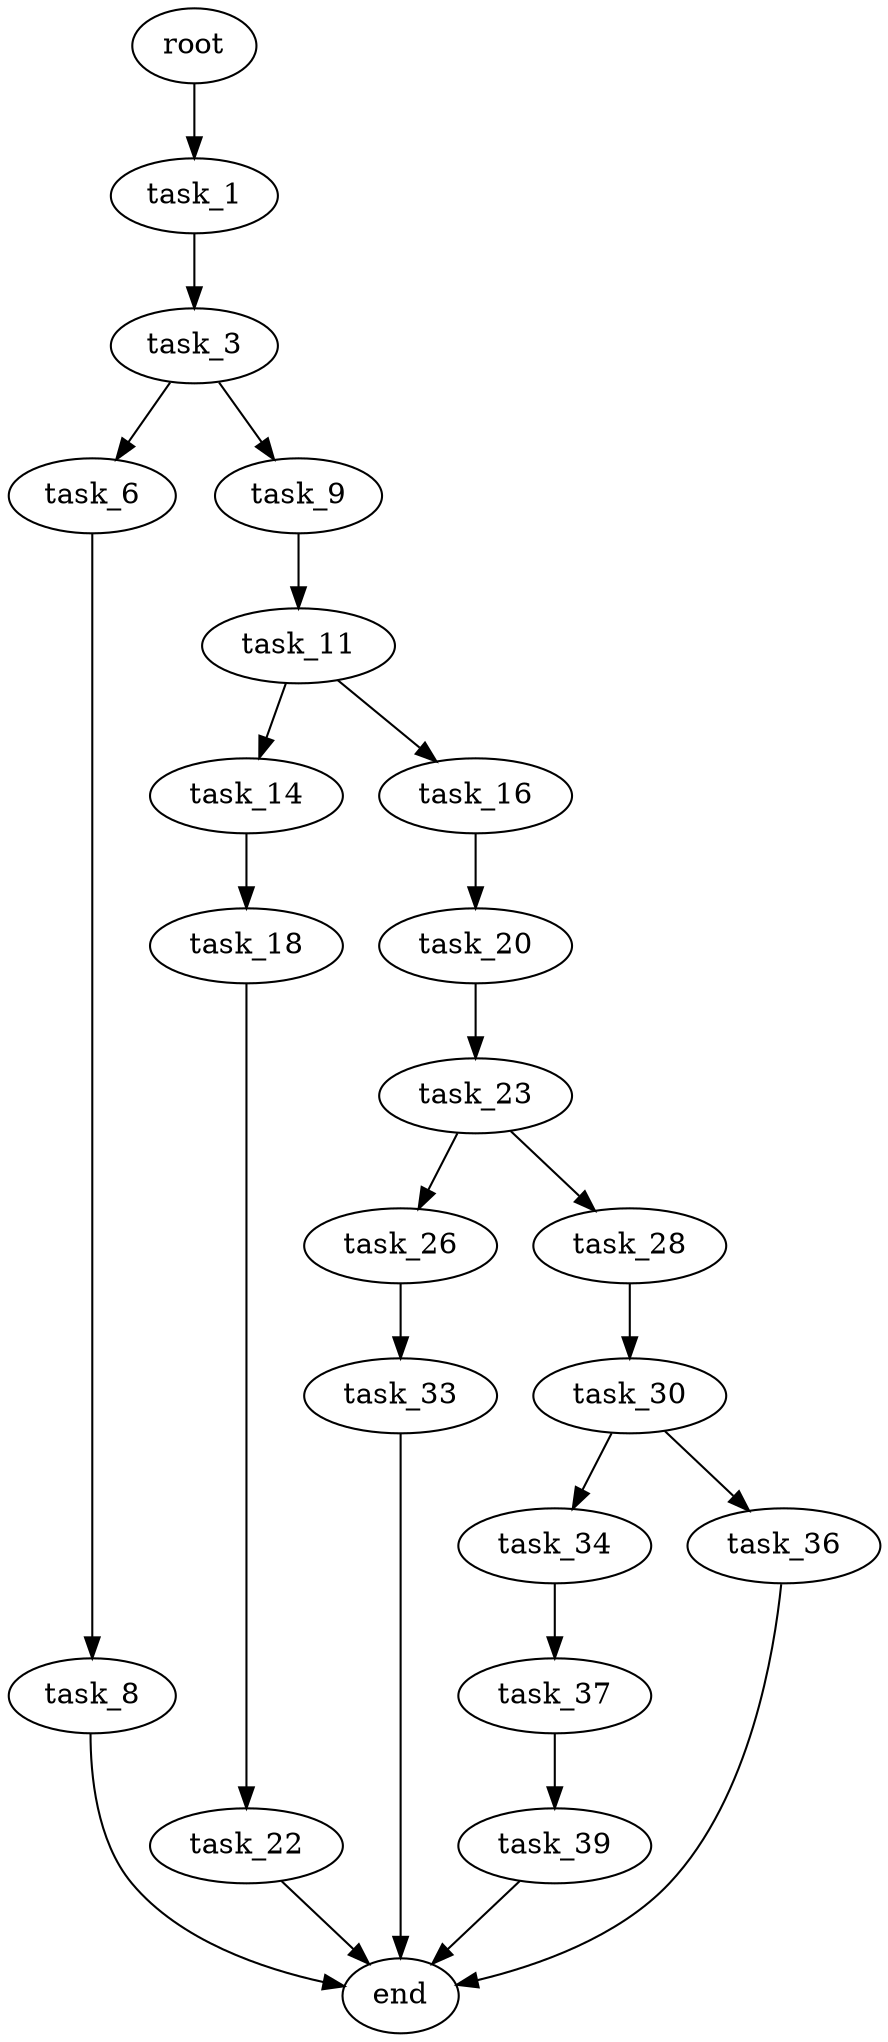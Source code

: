 digraph G {
  root [size="0.000000"];
  task_1 [size="368293445632.000000"];
  task_3 [size="6627556488.000000"];
  task_6 [size="1083668647187.000000"];
  task_8 [size="68719476736.000000"];
  task_9 [size="631328392116.000000"];
  task_11 [size="231928233984.000000"];
  task_14 [size="891273074052.000000"];
  task_16 [size="805350700185.000000"];
  task_18 [size="9589585692.000000"];
  task_20 [size="1073741824000.000000"];
  task_22 [size="11207349408.000000"];
  task_23 [size="231928233984.000000"];
  task_26 [size="134217728000.000000"];
  task_28 [size="782757789696.000000"];
  task_30 [size="21009842430.000000"];
  task_33 [size="9501079916.000000"];
  task_34 [size="1504749128.000000"];
  task_36 [size="106068272666.000000"];
  task_37 [size="8589934592.000000"];
  task_39 [size="22332506993.000000"];
  end [size="0.000000"];

  root -> task_1 [size="1.000000"];
  task_1 -> task_3 [size="411041792.000000"];
  task_3 -> task_6 [size="134217728.000000"];
  task_3 -> task_9 [size="134217728.000000"];
  task_6 -> task_8 [size="679477248.000000"];
  task_8 -> end [size="1.000000"];
  task_9 -> task_11 [size="411041792.000000"];
  task_11 -> task_14 [size="301989888.000000"];
  task_11 -> task_16 [size="301989888.000000"];
  task_14 -> task_18 [size="838860800.000000"];
  task_16 -> task_20 [size="679477248.000000"];
  task_18 -> task_22 [size="536870912.000000"];
  task_20 -> task_23 [size="838860800.000000"];
  task_22 -> end [size="1.000000"];
  task_23 -> task_26 [size="301989888.000000"];
  task_23 -> task_28 [size="301989888.000000"];
  task_26 -> task_33 [size="209715200.000000"];
  task_28 -> task_30 [size="679477248.000000"];
  task_30 -> task_34 [size="838860800.000000"];
  task_30 -> task_36 [size="838860800.000000"];
  task_33 -> end [size="1.000000"];
  task_34 -> task_37 [size="75497472.000000"];
  task_36 -> end [size="1.000000"];
  task_37 -> task_39 [size="33554432.000000"];
  task_39 -> end [size="1.000000"];
}
